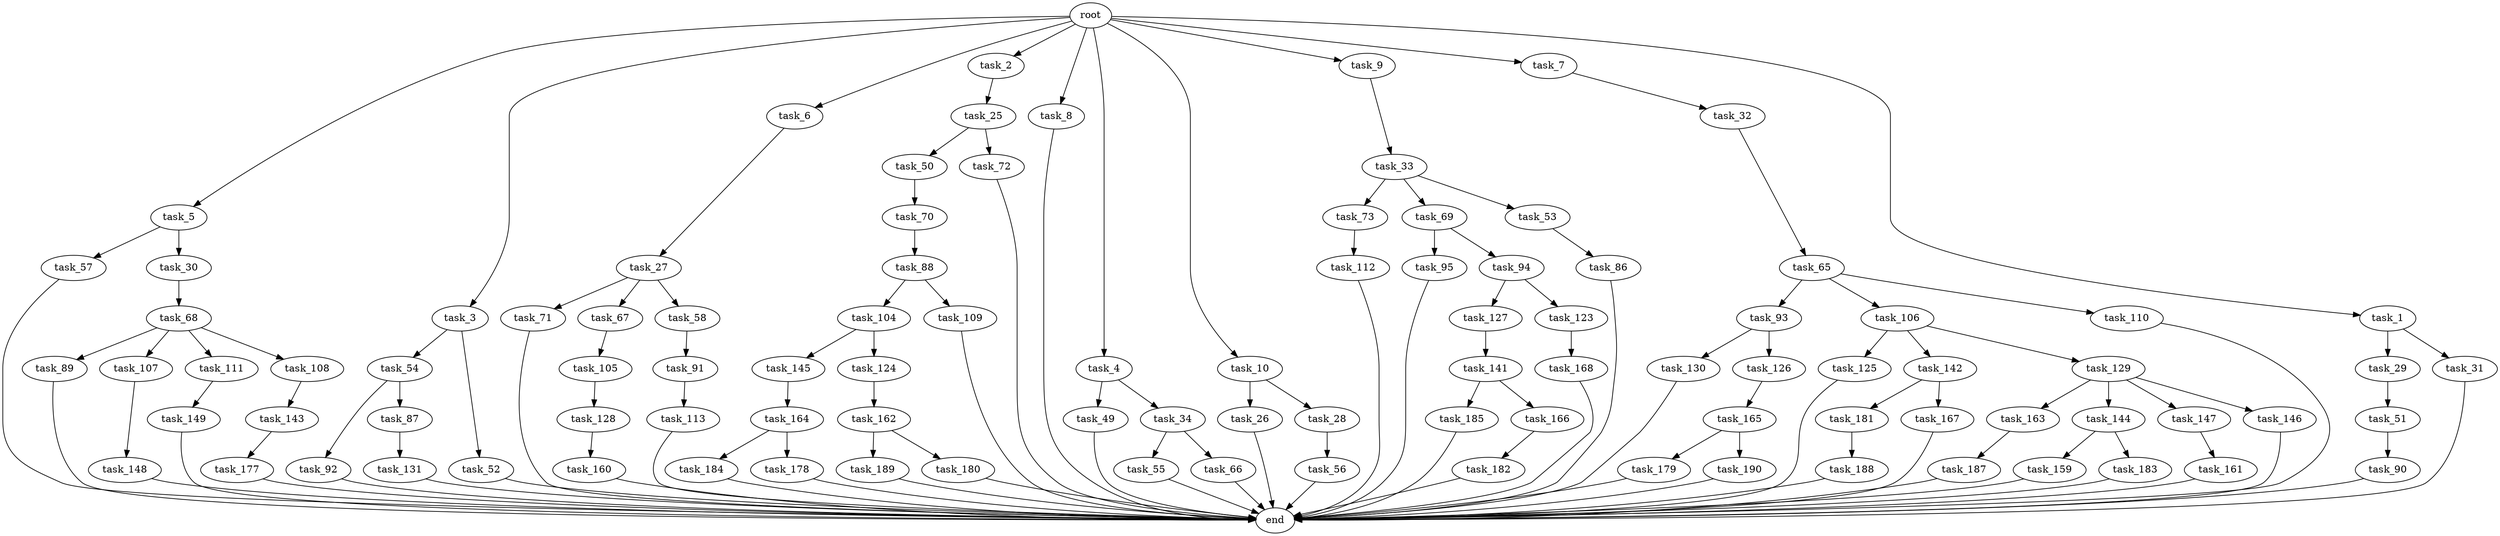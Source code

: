 digraph G {
  task_73 [size="21474836480.000000"];
  task_65 [size="69578470195.199997"];
  task_92 [size="13743895347.200001"];
  task_55 [size="7730941132.800000"];
  task_89 [size="69578470195.199997"];
  task_5 [size="102.400000"];
  task_27 [size="69578470195.199997"];
  task_3 [size="102.400000"];
  task_6 [size="102.400000"];
  task_113 [size="7730941132.800000"];
  task_141 [size="3435973836.800000"];
  task_2 [size="102.400000"];
  task_8 [size="102.400000"];
  task_125 [size="7730941132.800000"];
  task_163 [size="3435973836.800000"];
  task_69 [size="21474836480.000000"];
  task_53 [size="21474836480.000000"];
  task_49 [size="42090679500.800003"];
  task_184 [size="42090679500.800003"];
  task_187 [size="7730941132.800000"];
  task_93 [size="7730941132.800000"];
  task_86 [size="30923764531.200001"];
  task_145 [size="69578470195.199997"];
  task_168 [size="69578470195.199997"];
  task_177 [size="7730941132.800000"];
  task_34 [size="42090679500.800003"];
  task_33 [size="85899345920.000000"];
  task_130 [size="7730941132.800000"];
  task_189 [size="54975581388.800003"];
  task_144 [size="3435973836.800000"];
  task_106 [size="7730941132.800000"];
  task_160 [size="30923764531.200001"];
  task_57 [size="42090679500.800003"];
  task_56 [size="13743895347.200001"];
  task_4 [size="102.400000"];
  task_104 [size="85899345920.000000"];
  task_185 [size="13743895347.200001"];
  task_181 [size="42090679500.800003"];
  task_109 [size="85899345920.000000"];
  task_149 [size="69578470195.199997"];
  task_50 [size="42090679500.800003"];
  task_112 [size="85899345920.000000"];
  task_10 [size="102.400000"];
  task_161 [size="21474836480.000000"];
  task_147 [size="3435973836.800000"];
  task_110 [size="7730941132.800000"];
  task_131 [size="3435973836.800000"];
  task_9 [size="102.400000"];
  task_127 [size="54975581388.800003"];
  task_107 [size="69578470195.199997"];
  task_25 [size="42090679500.800003"];
  task_126 [size="7730941132.800000"];
  task_95 [size="13743895347.200001"];
  task_179 [size="85899345920.000000"];
  end [size="0.000000"];
  task_143 [size="7730941132.800000"];
  task_51 [size="21474836480.000000"];
  task_66 [size="7730941132.800000"];
  task_142 [size="7730941132.800000"];
  root [size="0.000000"];
  task_71 [size="54975581388.800003"];
  task_146 [size="3435973836.800000"];
  task_32 [size="3435973836.800000"];
  task_30 [size="42090679500.800003"];
  task_188 [size="85899345920.000000"];
  task_72 [size="42090679500.800003"];
  task_180 [size="54975581388.800003"];
  task_105 [size="42090679500.800003"];
  task_88 [size="30923764531.200001"];
  task_26 [size="21474836480.000000"];
  task_190 [size="85899345920.000000"];
  task_54 [size="3435973836.800000"];
  task_91 [size="54975581388.800003"];
  task_87 [size="13743895347.200001"];
  task_29 [size="7730941132.800000"];
  task_31 [size="7730941132.800000"];
  task_129 [size="7730941132.800000"];
  task_165 [size="3435973836.800000"];
  task_52 [size="3435973836.800000"];
  task_162 [size="21474836480.000000"];
  task_111 [size="69578470195.199997"];
  task_167 [size="42090679500.800003"];
  task_67 [size="54975581388.800003"];
  task_178 [size="42090679500.800003"];
  task_159 [size="69578470195.199997"];
  task_166 [size="13743895347.200001"];
  task_7 [size="102.400000"];
  task_164 [size="42090679500.800003"];
  task_90 [size="42090679500.800003"];
  task_128 [size="13743895347.200001"];
  task_148 [size="69578470195.199997"];
  task_1 [size="102.400000"];
  task_108 [size="69578470195.199997"];
  task_94 [size="13743895347.200001"];
  task_68 [size="69578470195.199997"];
  task_183 [size="69578470195.199997"];
  task_182 [size="54975581388.800003"];
  task_58 [size="54975581388.800003"];
  task_70 [size="54975581388.800003"];
  task_28 [size="21474836480.000000"];
  task_124 [size="69578470195.199997"];
  task_123 [size="54975581388.800003"];

  task_73 -> task_112 [size="838860800.000000"];
  task_65 -> task_106 [size="75497472.000000"];
  task_65 -> task_93 [size="75497472.000000"];
  task_65 -> task_110 [size="75497472.000000"];
  task_92 -> end [size="1.000000"];
  task_55 -> end [size="1.000000"];
  task_89 -> end [size="1.000000"];
  task_5 -> task_30 [size="411041792.000000"];
  task_5 -> task_57 [size="411041792.000000"];
  task_27 -> task_58 [size="536870912.000000"];
  task_27 -> task_71 [size="536870912.000000"];
  task_27 -> task_67 [size="536870912.000000"];
  task_3 -> task_52 [size="33554432.000000"];
  task_3 -> task_54 [size="33554432.000000"];
  task_6 -> task_27 [size="679477248.000000"];
  task_113 -> end [size="1.000000"];
  task_141 -> task_185 [size="134217728.000000"];
  task_141 -> task_166 [size="134217728.000000"];
  task_2 -> task_25 [size="411041792.000000"];
  task_8 -> end [size="1.000000"];
  task_125 -> end [size="1.000000"];
  task_163 -> task_187 [size="75497472.000000"];
  task_69 -> task_95 [size="134217728.000000"];
  task_69 -> task_94 [size="134217728.000000"];
  task_53 -> task_86 [size="301989888.000000"];
  task_49 -> end [size="1.000000"];
  task_184 -> end [size="1.000000"];
  task_187 -> end [size="1.000000"];
  task_93 -> task_126 [size="75497472.000000"];
  task_93 -> task_130 [size="75497472.000000"];
  task_86 -> end [size="1.000000"];
  task_145 -> task_164 [size="411041792.000000"];
  task_168 -> end [size="1.000000"];
  task_177 -> end [size="1.000000"];
  task_34 -> task_66 [size="75497472.000000"];
  task_34 -> task_55 [size="75497472.000000"];
  task_33 -> task_53 [size="209715200.000000"];
  task_33 -> task_73 [size="209715200.000000"];
  task_33 -> task_69 [size="209715200.000000"];
  task_130 -> end [size="1.000000"];
  task_189 -> end [size="1.000000"];
  task_144 -> task_159 [size="679477248.000000"];
  task_144 -> task_183 [size="679477248.000000"];
  task_106 -> task_129 [size="75497472.000000"];
  task_106 -> task_125 [size="75497472.000000"];
  task_106 -> task_142 [size="75497472.000000"];
  task_160 -> end [size="1.000000"];
  task_57 -> end [size="1.000000"];
  task_56 -> end [size="1.000000"];
  task_4 -> task_49 [size="411041792.000000"];
  task_4 -> task_34 [size="411041792.000000"];
  task_104 -> task_145 [size="679477248.000000"];
  task_104 -> task_124 [size="679477248.000000"];
  task_185 -> end [size="1.000000"];
  task_181 -> task_188 [size="838860800.000000"];
  task_109 -> end [size="1.000000"];
  task_149 -> end [size="1.000000"];
  task_50 -> task_70 [size="536870912.000000"];
  task_112 -> end [size="1.000000"];
  task_10 -> task_26 [size="209715200.000000"];
  task_10 -> task_28 [size="209715200.000000"];
  task_161 -> end [size="1.000000"];
  task_147 -> task_161 [size="209715200.000000"];
  task_110 -> end [size="1.000000"];
  task_131 -> end [size="1.000000"];
  task_9 -> task_33 [size="838860800.000000"];
  task_127 -> task_141 [size="33554432.000000"];
  task_107 -> task_148 [size="679477248.000000"];
  task_25 -> task_50 [size="411041792.000000"];
  task_25 -> task_72 [size="411041792.000000"];
  task_126 -> task_165 [size="33554432.000000"];
  task_95 -> end [size="1.000000"];
  task_179 -> end [size="1.000000"];
  task_143 -> task_177 [size="75497472.000000"];
  task_51 -> task_90 [size="411041792.000000"];
  task_66 -> end [size="1.000000"];
  task_142 -> task_181 [size="411041792.000000"];
  task_142 -> task_167 [size="411041792.000000"];
  root -> task_8 [size="1.000000"];
  root -> task_9 [size="1.000000"];
  root -> task_3 [size="1.000000"];
  root -> task_7 [size="1.000000"];
  root -> task_6 [size="1.000000"];
  root -> task_1 [size="1.000000"];
  root -> task_10 [size="1.000000"];
  root -> task_5 [size="1.000000"];
  root -> task_2 [size="1.000000"];
  root -> task_4 [size="1.000000"];
  task_71 -> end [size="1.000000"];
  task_146 -> end [size="1.000000"];
  task_32 -> task_65 [size="679477248.000000"];
  task_30 -> task_68 [size="679477248.000000"];
  task_188 -> end [size="1.000000"];
  task_72 -> end [size="1.000000"];
  task_180 -> end [size="1.000000"];
  task_105 -> task_128 [size="134217728.000000"];
  task_88 -> task_104 [size="838860800.000000"];
  task_88 -> task_109 [size="838860800.000000"];
  task_26 -> end [size="1.000000"];
  task_190 -> end [size="1.000000"];
  task_54 -> task_87 [size="134217728.000000"];
  task_54 -> task_92 [size="134217728.000000"];
  task_91 -> task_113 [size="75497472.000000"];
  task_87 -> task_131 [size="33554432.000000"];
  task_29 -> task_51 [size="209715200.000000"];
  task_31 -> end [size="1.000000"];
  task_129 -> task_147 [size="33554432.000000"];
  task_129 -> task_146 [size="33554432.000000"];
  task_129 -> task_163 [size="33554432.000000"];
  task_129 -> task_144 [size="33554432.000000"];
  task_165 -> task_179 [size="838860800.000000"];
  task_165 -> task_190 [size="838860800.000000"];
  task_52 -> end [size="1.000000"];
  task_162 -> task_180 [size="536870912.000000"];
  task_162 -> task_189 [size="536870912.000000"];
  task_111 -> task_149 [size="679477248.000000"];
  task_167 -> end [size="1.000000"];
  task_67 -> task_105 [size="411041792.000000"];
  task_178 -> end [size="1.000000"];
  task_159 -> end [size="1.000000"];
  task_166 -> task_182 [size="536870912.000000"];
  task_7 -> task_32 [size="33554432.000000"];
  task_164 -> task_184 [size="411041792.000000"];
  task_164 -> task_178 [size="411041792.000000"];
  task_90 -> end [size="1.000000"];
  task_128 -> task_160 [size="301989888.000000"];
  task_148 -> end [size="1.000000"];
  task_1 -> task_31 [size="75497472.000000"];
  task_1 -> task_29 [size="75497472.000000"];
  task_108 -> task_143 [size="75497472.000000"];
  task_94 -> task_123 [size="536870912.000000"];
  task_94 -> task_127 [size="536870912.000000"];
  task_68 -> task_111 [size="679477248.000000"];
  task_68 -> task_89 [size="679477248.000000"];
  task_68 -> task_108 [size="679477248.000000"];
  task_68 -> task_107 [size="679477248.000000"];
  task_183 -> end [size="1.000000"];
  task_182 -> end [size="1.000000"];
  task_58 -> task_91 [size="536870912.000000"];
  task_70 -> task_88 [size="301989888.000000"];
  task_28 -> task_56 [size="134217728.000000"];
  task_124 -> task_162 [size="209715200.000000"];
  task_123 -> task_168 [size="679477248.000000"];
}
